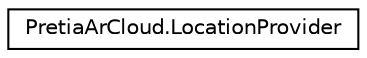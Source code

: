 digraph "Graphical Class Hierarchy"
{
 // LATEX_PDF_SIZE
  edge [fontname="Helvetica",fontsize="10",labelfontname="Helvetica",labelfontsize="10"];
  node [fontname="Helvetica",fontsize="10",shape=record];
  rankdir="LR";
  Node0 [label="PretiaArCloud.LocationProvider",height=0.2,width=0.4,color="black", fillcolor="white", style="filled",URL="$classPretiaArCloud_1_1LocationProvider.html",tooltip=" "];
}
